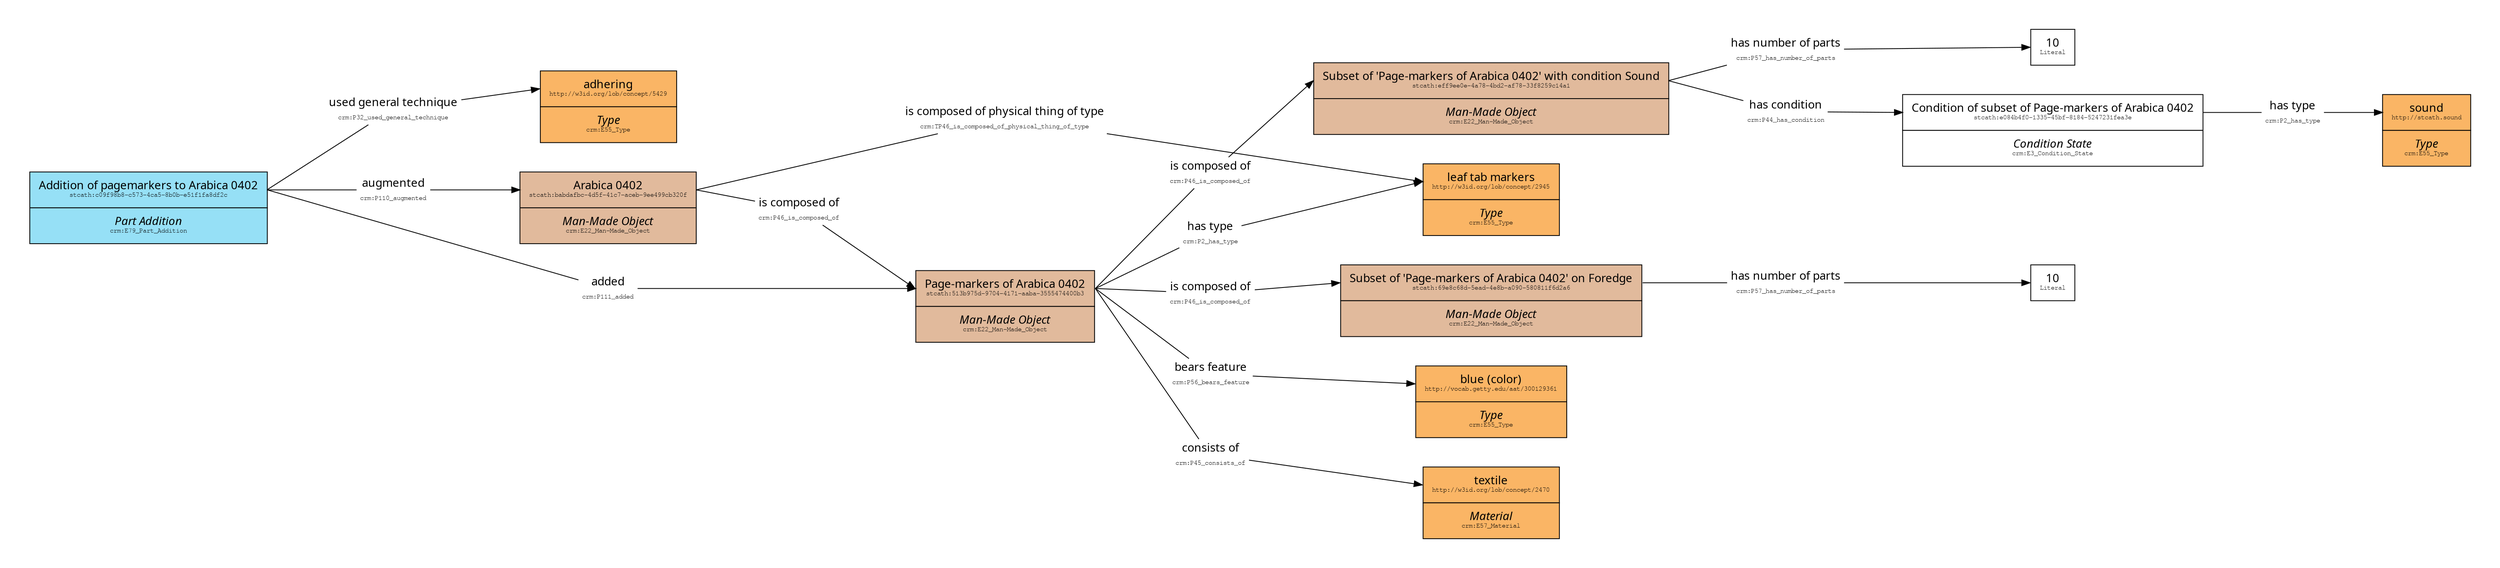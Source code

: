 // MS with page-markers
digraph {
	nodesep=0.5 pad=0.5 rankdir=LR ranksep=1 splines=line
	node [margin=0 penwidth=3.0 shape=none]
	httpsdataligatusorgukstcatherinesmsc09f98b8c5734ca58b0be51f1fa8df2chttpwwwcidoccrmorgcidoccrmP32_used_general_techniquehttpw3idorglobconcept5429 [label=<<TABLE BORDER="0" CELLBORDER="0"><TR><TD BGCOLOR = "white"><FONT FACE="Ubuntu">used general technique</FONT></TD></TR><TR><TD BGCOLOR = "white"><FONT FACE="FreeMono" POINT-SIZE="8">crm:P32_used_general_technique</FONT></TD></TR></TABLE>>]
	httpsdataligatusorgukstcatherinesmsc09f98b8c5734ca58b0be51f1fa8df2c:instance:e -> httpsdataligatusorgukstcatherinesmsc09f98b8c5734ca58b0be51f1fa8df2chttpwwwcidoccrmorgcidoccrmP32_used_general_techniquehttpw3idorglobconcept5429 [arrowhead=none]
	httpsdataligatusorgukstcatherinesmsc09f98b8c5734ca58b0be51f1fa8df2chttpwwwcidoccrmorgcidoccrmP32_used_general_techniquehttpw3idorglobconcept5429 -> httpw3idorglobconcept5429:instance:w
	httpsdataligatusorgukstcatherinesmsbabdafbc4d5f41c7aceb9ee499cb320fhttpwwwcidoccrmorgcidoccrmP46_is_composed_ofhttpsdataligatusorgukstcatherinesms513b975d97044171aaba3555474400b3 [label=<<TABLE BORDER="0" CELLBORDER="0"><TR><TD BGCOLOR = "white"><FONT FACE="Ubuntu">is composed of</FONT></TD></TR><TR><TD BGCOLOR = "white"><FONT FACE="FreeMono" POINT-SIZE="8">crm:P46_is_composed_of</FONT></TD></TR></TABLE>>]
	httpsdataligatusorgukstcatherinesmsbabdafbc4d5f41c7aceb9ee499cb320f:instance:e -> httpsdataligatusorgukstcatherinesmsbabdafbc4d5f41c7aceb9ee499cb320fhttpwwwcidoccrmorgcidoccrmP46_is_composed_ofhttpsdataligatusorgukstcatherinesms513b975d97044171aaba3555474400b3 [arrowhead=none]
	httpsdataligatusorgukstcatherinesmsbabdafbc4d5f41c7aceb9ee499cb320fhttpwwwcidoccrmorgcidoccrmP46_is_composed_ofhttpsdataligatusorgukstcatherinesms513b975d97044171aaba3555474400b3 -> httpsdataligatusorgukstcatherinesms513b975d97044171aaba3555474400b3:instance:w
	httpsdataligatusorgukstcatherinesmsc09f98b8c5734ca58b0be51f1fa8df2chttpwwwcidoccrmorgcidoccrmP110_augmentedhttpsdataligatusorgukstcatherinesmsbabdafbc4d5f41c7aceb9ee499cb320f [label=<<TABLE BORDER="0" CELLBORDER="0"><TR><TD BGCOLOR = "white"><FONT FACE="Ubuntu">augmented</FONT></TD></TR><TR><TD BGCOLOR = "white"><FONT FACE="FreeMono" POINT-SIZE="8">crm:P110_augmented</FONT></TD></TR></TABLE>>]
	httpsdataligatusorgukstcatherinesmsc09f98b8c5734ca58b0be51f1fa8df2c:instance:e -> httpsdataligatusorgukstcatherinesmsc09f98b8c5734ca58b0be51f1fa8df2chttpwwwcidoccrmorgcidoccrmP110_augmentedhttpsdataligatusorgukstcatherinesmsbabdafbc4d5f41c7aceb9ee499cb320f [arrowhead=none]
	httpsdataligatusorgukstcatherinesmsc09f98b8c5734ca58b0be51f1fa8df2chttpwwwcidoccrmorgcidoccrmP110_augmentedhttpsdataligatusorgukstcatherinesmsbabdafbc4d5f41c7aceb9ee499cb320f -> httpsdataligatusorgukstcatherinesmsbabdafbc4d5f41c7aceb9ee499cb320f:instance:w
	httpsdataligatusorgukstcatherinesmsbabdafbc4d5f41c7aceb9ee499cb320f [label=<<TABLE BORDER="0" CELLBORDER="1" CELLSPACING="0">                    <TR><TD PORT="instance" CELLPADDING="10" bgcolor="#E1BA9C"><FONT FACE="Ubuntu">Arabica 0402</FONT><BR /><FONT FACE="FreeMono" POINT-SIZE="8">stcath:babdafbc-4d5f-41c7-aceb-9ee499cb320f</FONT></TD></TR>                    <TR><TD PORT="class" CELLPADDING="10" bgcolor="#E1BA9C"><FONT FACE="Ubuntu"><I>Man-Made Object</I></FONT><BR /><FONT FACE="FreeMono" POINT-SIZE="8">crm:E22_Man-Made_Object</FONT></TD></TR>                    </TABLE>>]
	httpvocabgettyeduaat300129361 [label=<<TABLE BORDER="0" CELLBORDER="1" CELLSPACING="0">                    <TR><TD PORT="instance" CELLPADDING="10" bgcolor="#FAB565"><FONT FACE="Ubuntu">blue (color)</FONT><BR /><FONT FACE="FreeMono" POINT-SIZE="8">http://vocab.getty.edu/aat/300129361</FONT></TD></TR>                    <TR><TD PORT="class" CELLPADDING="10" bgcolor="#FAB565"><FONT FACE="Ubuntu"><I>Type</I></FONT><BR /><FONT FACE="FreeMono" POINT-SIZE="8">crm:E55_Type</FONT></TD></TR>                    </TABLE>>]
	httpsdataligatusorgukstcatherinesms513b975d97044171aaba3555474400b3httpwwwcidoccrmorgcidoccrmP46_is_composed_ofhttpsdataligatusorgukstcatherinesms69e8c68d5ead4e8ba090580811f6d2a6 [label=<<TABLE BORDER="0" CELLBORDER="0"><TR><TD BGCOLOR = "white"><FONT FACE="Ubuntu">is composed of</FONT></TD></TR><TR><TD BGCOLOR = "white"><FONT FACE="FreeMono" POINT-SIZE="8">crm:P46_is_composed_of</FONT></TD></TR></TABLE>>]
	httpsdataligatusorgukstcatherinesms513b975d97044171aaba3555474400b3:instance:e -> httpsdataligatusorgukstcatherinesms513b975d97044171aaba3555474400b3httpwwwcidoccrmorgcidoccrmP46_is_composed_ofhttpsdataligatusorgukstcatherinesms69e8c68d5ead4e8ba090580811f6d2a6 [arrowhead=none]
	httpsdataligatusorgukstcatherinesms513b975d97044171aaba3555474400b3httpwwwcidoccrmorgcidoccrmP46_is_composed_ofhttpsdataligatusorgukstcatherinesms69e8c68d5ead4e8ba090580811f6d2a6 -> httpsdataligatusorgukstcatherinesms69e8c68d5ead4e8ba090580811f6d2a6:instance:w
	httpw3idorglobconcept2470 [label=<<TABLE BORDER="0" CELLBORDER="1" CELLSPACING="0">                    <TR><TD PORT="instance" CELLPADDING="10" bgcolor="#FAB565"><FONT FACE="Ubuntu">textile</FONT><BR /><FONT FACE="FreeMono" POINT-SIZE="8">http://w3id.org/lob/concept/2470</FONT></TD></TR>                    <TR><TD PORT="class" CELLPADDING="10" bgcolor="#FAB565"><FONT FACE="Ubuntu"><I>Material</I></FONT><BR /><FONT FACE="FreeMono" POINT-SIZE="8">crm:E57_Material</FONT></TD></TR>                    </TABLE>>]
	httpsdataligatusorgukstcatherinesms513b975d97044171aaba3555474400b3httpwwwcidoccrmorgcidoccrmP56_bears_featurehttpvocabgettyeduaat300129361 [label=<<TABLE BORDER="0" CELLBORDER="0"><TR><TD BGCOLOR = "white"><FONT FACE="Ubuntu">bears feature</FONT></TD></TR><TR><TD BGCOLOR = "white"><FONT FACE="FreeMono" POINT-SIZE="8">crm:P56_bears_feature</FONT></TD></TR></TABLE>>]
	httpsdataligatusorgukstcatherinesms513b975d97044171aaba3555474400b3:instance:e -> httpsdataligatusorgukstcatherinesms513b975d97044171aaba3555474400b3httpwwwcidoccrmorgcidoccrmP56_bears_featurehttpvocabgettyeduaat300129361 [arrowhead=none]
	httpsdataligatusorgukstcatherinesms513b975d97044171aaba3555474400b3httpwwwcidoccrmorgcidoccrmP56_bears_featurehttpvocabgettyeduaat300129361 -> httpvocabgettyeduaat300129361:instance:w
	httpsdataligatusorgukstcatherinesms513b975d97044171aaba3555474400b3httpwwwcidoccrmorgcidoccrmP45_consists_ofhttpw3idorglobconcept2470 [label=<<TABLE BORDER="0" CELLBORDER="0"><TR><TD BGCOLOR = "white"><FONT FACE="Ubuntu">consists of</FONT></TD></TR><TR><TD BGCOLOR = "white"><FONT FACE="FreeMono" POINT-SIZE="8">crm:P45_consists_of</FONT></TD></TR></TABLE>>]
	httpsdataligatusorgukstcatherinesms513b975d97044171aaba3555474400b3:instance:e -> httpsdataligatusorgukstcatherinesms513b975d97044171aaba3555474400b3httpwwwcidoccrmorgcidoccrmP45_consists_ofhttpw3idorglobconcept2470 [arrowhead=none]
	httpsdataligatusorgukstcatherinesms513b975d97044171aaba3555474400b3httpwwwcidoccrmorgcidoccrmP45_consists_ofhttpw3idorglobconcept2470 -> httpw3idorglobconcept2470:instance:w
	httpsdataligatusorgukstcatherinesmseff9ee0e4a784bd2af7833f8259c14a1httpwwwcidoccrmorgcidoccrmP44_has_conditionhttpsdataligatusorgukstcatherinesmse084b4f0133545bf81845247231fea3e [label=<<TABLE BORDER="0" CELLBORDER="0"><TR><TD BGCOLOR = "white"><FONT FACE="Ubuntu">has condition</FONT></TD></TR><TR><TD BGCOLOR = "white"><FONT FACE="FreeMono" POINT-SIZE="8">crm:P44_has_condition</FONT></TD></TR></TABLE>>]
	httpsdataligatusorgukstcatherinesmseff9ee0e4a784bd2af7833f8259c14a1:instance:e -> httpsdataligatusorgukstcatherinesmseff9ee0e4a784bd2af7833f8259c14a1httpwwwcidoccrmorgcidoccrmP44_has_conditionhttpsdataligatusorgukstcatherinesmse084b4f0133545bf81845247231fea3e [arrowhead=none]
	httpsdataligatusorgukstcatherinesmseff9ee0e4a784bd2af7833f8259c14a1httpwwwcidoccrmorgcidoccrmP44_has_conditionhttpsdataligatusorgukstcatherinesmse084b4f0133545bf81845247231fea3e -> httpsdataligatusorgukstcatherinesmse084b4f0133545bf81845247231fea3e:instance:w
	httpw3idorglobconcept2945 [label=<<TABLE BORDER="0" CELLBORDER="1" CELLSPACING="0">                    <TR><TD PORT="instance" CELLPADDING="10" bgcolor="#FAB565"><FONT FACE="Ubuntu">leaf tab markers</FONT><BR /><FONT FACE="FreeMono" POINT-SIZE="8">http://w3id.org/lob/concept/2945</FONT></TD></TR>                    <TR><TD PORT="class" CELLPADDING="10" bgcolor="#FAB565"><FONT FACE="Ubuntu"><I>Type</I></FONT><BR /><FONT FACE="FreeMono" POINT-SIZE="8">crm:E55_Type</FONT></TD></TR>                    </TABLE>>]
	httpsdataligatusorgukstcatherinesmse084b4f0133545bf81845247231fea3ehttpwwwcidoccrmorgcidoccrmP2_has_typehttpstcathsound [label=<<TABLE BORDER="0" CELLBORDER="0"><TR><TD BGCOLOR = "white"><FONT FACE="Ubuntu">has type</FONT></TD></TR><TR><TD BGCOLOR = "white"><FONT FACE="FreeMono" POINT-SIZE="8">crm:P2_has_type</FONT></TD></TR></TABLE>>]
	httpsdataligatusorgukstcatherinesmse084b4f0133545bf81845247231fea3e:instance:e -> httpsdataligatusorgukstcatherinesmse084b4f0133545bf81845247231fea3ehttpwwwcidoccrmorgcidoccrmP2_has_typehttpstcathsound [arrowhead=none]
	httpsdataligatusorgukstcatherinesmse084b4f0133545bf81845247231fea3ehttpwwwcidoccrmorgcidoccrmP2_has_typehttpstcathsound -> httpstcathsound:instance:w
	httpstcathsound [label=<<TABLE BORDER="0" CELLBORDER="1" CELLSPACING="0">                    <TR><TD PORT="instance" CELLPADDING="10" bgcolor="#FAB565"><FONT FACE="Ubuntu">sound</FONT><BR /><FONT FACE="FreeMono" POINT-SIZE="8">http://stcath.sound</FONT></TD></TR>                    <TR><TD PORT="class" CELLPADDING="10" bgcolor="#FAB565"><FONT FACE="Ubuntu"><I>Type</I></FONT><BR /><FONT FACE="FreeMono" POINT-SIZE="8">crm:E55_Type</FONT></TD></TR>                    </TABLE>>]
	httpsdataligatusorgukstcatherinesmse084b4f0133545bf81845247231fea3e [label=<<TABLE BORDER="0" CELLBORDER="1" CELLSPACING="0">                    <TR><TD PORT="instance" CELLPADDING="10" bgcolor="#ffffff"><FONT FACE="Ubuntu">Condition of subset of Page-markers of Arabica 0402</FONT><BR /><FONT FACE="FreeMono" POINT-SIZE="8">stcath:e084b4f0-1335-45bf-8184-5247231fea3e</FONT></TD></TR>                    <TR><TD PORT="class" CELLPADDING="10" bgcolor="#ffffff"><FONT FACE="Ubuntu"><I>Condition State</I></FONT><BR /><FONT FACE="FreeMono" POINT-SIZE="8">crm:E3_Condition_State</FONT></TD></TR>                    </TABLE>>]
	b2ac999c0eba4bc8b0a82f4869201a79 [label=<<TABLE BORDER="0" CELLBORDER="1" CELLSPACING="0">                        <TR><TD PORT="instance" CELLPADDING="10" bgcolor="white"><FONT FACE="Ubuntu">10</FONT><BR /><FONT FACE="FreeMono" POINT-SIZE="8">Literal</FONT></TD></TR>                        </TABLE>>]
	httpsdataligatusorgukstcatherinesms69e8c68d5ead4e8ba090580811f6d2a6httpwwwcidoccrmorgcidoccrmP57_has_number_of_partsb2ac999c0eba4bc8b0a82f4869201a79 [label=<<TABLE BORDER="0" CELLBORDER="0"><TR><TD BGCOLOR = "white"><FONT FACE="Ubuntu">has number of parts</FONT></TD></TR><TR><TD BGCOLOR = "white"><FONT FACE="FreeMono" POINT-SIZE="8">crm:P57_has_number_of_parts</FONT></TD></TR></TABLE>>]
	httpsdataligatusorgukstcatherinesms69e8c68d5ead4e8ba090580811f6d2a6:instance:e -> httpsdataligatusorgukstcatherinesms69e8c68d5ead4e8ba090580811f6d2a6httpwwwcidoccrmorgcidoccrmP57_has_number_of_partsb2ac999c0eba4bc8b0a82f4869201a79 [arrowhead=none]
	httpsdataligatusorgukstcatherinesms69e8c68d5ead4e8ba090580811f6d2a6httpwwwcidoccrmorgcidoccrmP57_has_number_of_partsb2ac999c0eba4bc8b0a82f4869201a79 -> b2ac999c0eba4bc8b0a82f4869201a79:instance:w
	httpsdataligatusorgukstcatherinesms513b975d97044171aaba3555474400b3 [label=<<TABLE BORDER="0" CELLBORDER="1" CELLSPACING="0">                    <TR><TD PORT="instance" CELLPADDING="10" bgcolor="#E1BA9C"><FONT FACE="Ubuntu">Page-markers of Arabica 0402</FONT><BR /><FONT FACE="FreeMono" POINT-SIZE="8">stcath:513b975d-9704-4171-aaba-3555474400b3</FONT></TD></TR>                    <TR><TD PORT="class" CELLPADDING="10" bgcolor="#E1BA9C"><FONT FACE="Ubuntu"><I>Man-Made Object</I></FONT><BR /><FONT FACE="FreeMono" POINT-SIZE="8">crm:E22_Man-Made_Object</FONT></TD></TR>                    </TABLE>>]
	"43207cb82ee8474d823cc51a96885be0" [label=<<TABLE BORDER="0" CELLBORDER="1" CELLSPACING="0">                        <TR><TD PORT="instance" CELLPADDING="10" bgcolor="white"><FONT FACE="Ubuntu">10</FONT><BR /><FONT FACE="FreeMono" POINT-SIZE="8">Literal</FONT></TD></TR>                        </TABLE>>]
	httpsdataligatusorgukstcatherinesmseff9ee0e4a784bd2af7833f8259c14a1httpwwwcidoccrmorgcidoccrmP57_has_number_of_parts43207cb82ee8474d823cc51a96885be0 [label=<<TABLE BORDER="0" CELLBORDER="0"><TR><TD BGCOLOR = "white"><FONT FACE="Ubuntu">has number of parts</FONT></TD></TR><TR><TD BGCOLOR = "white"><FONT FACE="FreeMono" POINT-SIZE="8">crm:P57_has_number_of_parts</FONT></TD></TR></TABLE>>]
	httpsdataligatusorgukstcatherinesmseff9ee0e4a784bd2af7833f8259c14a1:instance:e -> httpsdataligatusorgukstcatherinesmseff9ee0e4a784bd2af7833f8259c14a1httpwwwcidoccrmorgcidoccrmP57_has_number_of_parts43207cb82ee8474d823cc51a96885be0 [arrowhead=none]
	httpsdataligatusorgukstcatherinesmseff9ee0e4a784bd2af7833f8259c14a1httpwwwcidoccrmorgcidoccrmP57_has_number_of_parts43207cb82ee8474d823cc51a96885be0 -> "43207cb82ee8474d823cc51a96885be0":instance:w
	httpw3idorglobconcept5429 [label=<<TABLE BORDER="0" CELLBORDER="1" CELLSPACING="0">                    <TR><TD PORT="instance" CELLPADDING="10" bgcolor="#FAB565"><FONT FACE="Ubuntu">adhering</FONT><BR /><FONT FACE="FreeMono" POINT-SIZE="8">http://w3id.org/lob/concept/5429</FONT></TD></TR>                    <TR><TD PORT="class" CELLPADDING="10" bgcolor="#FAB565"><FONT FACE="Ubuntu"><I>Type</I></FONT><BR /><FONT FACE="FreeMono" POINT-SIZE="8">crm:E55_Type</FONT></TD></TR>                    </TABLE>>]
	httpsdataligatusorgukstcatherinesmsc09f98b8c5734ca58b0be51f1fa8df2c [label=<<TABLE BORDER="0" CELLBORDER="1" CELLSPACING="0">                    <TR><TD PORT="instance" CELLPADDING="10" bgcolor="#96e0f6"><FONT FACE="Ubuntu">Addition of pagemarkers to Arabica 0402</FONT><BR /><FONT FACE="FreeMono" POINT-SIZE="8">stcath:c09f98b8-c573-4ca5-8b0b-e51f1fa8df2c</FONT></TD></TR>                    <TR><TD PORT="class" CELLPADDING="10" bgcolor="#96e0f6"><FONT FACE="Ubuntu"><I>Part Addition</I></FONT><BR /><FONT FACE="FreeMono" POINT-SIZE="8">crm:E79_Part_Addition</FONT></TD></TR>                    </TABLE>>]
	httpsdataligatusorgukstcatherinesmsbabdafbc4d5f41c7aceb9ee499cb320fhttpwwwcidoccrmorgcidoccrmTP46_is_composed_of_physical_thing_of_typehttpw3idorglobconcept2945 [label=<<TABLE BORDER="0" CELLBORDER="0"><TR><TD BGCOLOR = "white"><FONT FACE="Ubuntu">is composed of physical thing of type</FONT></TD></TR><TR><TD BGCOLOR = "white"><FONT FACE="FreeMono" POINT-SIZE="8">crm:TP46_is_composed_of_physical_thing_of_type</FONT></TD></TR></TABLE>>]
	httpsdataligatusorgukstcatherinesmsbabdafbc4d5f41c7aceb9ee499cb320f:instance:e -> httpsdataligatusorgukstcatherinesmsbabdafbc4d5f41c7aceb9ee499cb320fhttpwwwcidoccrmorgcidoccrmTP46_is_composed_of_physical_thing_of_typehttpw3idorglobconcept2945 [arrowhead=none]
	httpsdataligatusorgukstcatherinesmsbabdafbc4d5f41c7aceb9ee499cb320fhttpwwwcidoccrmorgcidoccrmTP46_is_composed_of_physical_thing_of_typehttpw3idorglobconcept2945 -> httpw3idorglobconcept2945:instance:w
	httpsdataligatusorgukstcatherinesmseff9ee0e4a784bd2af7833f8259c14a1 [label=<<TABLE BORDER="0" CELLBORDER="1" CELLSPACING="0">                    <TR><TD PORT="instance" CELLPADDING="10" bgcolor="#E1BA9C"><FONT FACE="Ubuntu">Subset of 'Page-markers of Arabica 0402' with condition Sound</FONT><BR /><FONT FACE="FreeMono" POINT-SIZE="8">stcath:eff9ee0e-4a78-4bd2-af78-33f8259c14a1</FONT></TD></TR>                    <TR><TD PORT="class" CELLPADDING="10" bgcolor="#E1BA9C"><FONT FACE="Ubuntu"><I>Man-Made Object</I></FONT><BR /><FONT FACE="FreeMono" POINT-SIZE="8">crm:E22_Man-Made_Object</FONT></TD></TR>                    </TABLE>>]
	httpsdataligatusorgukstcatherinesmsc09f98b8c5734ca58b0be51f1fa8df2chttpwwwcidoccrmorgcidoccrmP111_addedhttpsdataligatusorgukstcatherinesms513b975d97044171aaba3555474400b3 [label=<<TABLE BORDER="0" CELLBORDER="0"><TR><TD BGCOLOR = "white"><FONT FACE="Ubuntu">added</FONT></TD></TR><TR><TD BGCOLOR = "white"><FONT FACE="FreeMono" POINT-SIZE="8">crm:P111_added</FONT></TD></TR></TABLE>>]
	httpsdataligatusorgukstcatherinesmsc09f98b8c5734ca58b0be51f1fa8df2c:instance:e -> httpsdataligatusorgukstcatherinesmsc09f98b8c5734ca58b0be51f1fa8df2chttpwwwcidoccrmorgcidoccrmP111_addedhttpsdataligatusorgukstcatherinesms513b975d97044171aaba3555474400b3 [arrowhead=none]
	httpsdataligatusorgukstcatherinesmsc09f98b8c5734ca58b0be51f1fa8df2chttpwwwcidoccrmorgcidoccrmP111_addedhttpsdataligatusorgukstcatherinesms513b975d97044171aaba3555474400b3 -> httpsdataligatusorgukstcatherinesms513b975d97044171aaba3555474400b3:instance:w
	httpsdataligatusorgukstcatherinesms513b975d97044171aaba3555474400b3httpwwwcidoccrmorgcidoccrmP46_is_composed_ofhttpsdataligatusorgukstcatherinesmseff9ee0e4a784bd2af7833f8259c14a1 [label=<<TABLE BORDER="0" CELLBORDER="0"><TR><TD BGCOLOR = "white"><FONT FACE="Ubuntu">is composed of</FONT></TD></TR><TR><TD BGCOLOR = "white"><FONT FACE="FreeMono" POINT-SIZE="8">crm:P46_is_composed_of</FONT></TD></TR></TABLE>>]
	httpsdataligatusorgukstcatherinesms513b975d97044171aaba3555474400b3:instance:e -> httpsdataligatusorgukstcatherinesms513b975d97044171aaba3555474400b3httpwwwcidoccrmorgcidoccrmP46_is_composed_ofhttpsdataligatusorgukstcatherinesmseff9ee0e4a784bd2af7833f8259c14a1 [arrowhead=none]
	httpsdataligatusorgukstcatherinesms513b975d97044171aaba3555474400b3httpwwwcidoccrmorgcidoccrmP46_is_composed_ofhttpsdataligatusorgukstcatherinesmseff9ee0e4a784bd2af7833f8259c14a1 -> httpsdataligatusorgukstcatherinesmseff9ee0e4a784bd2af7833f8259c14a1:instance:w
	httpsdataligatusorgukstcatherinesms69e8c68d5ead4e8ba090580811f6d2a6 [label=<<TABLE BORDER="0" CELLBORDER="1" CELLSPACING="0">                    <TR><TD PORT="instance" CELLPADDING="10" bgcolor="#E1BA9C"><FONT FACE="Ubuntu">Subset of 'Page-markers of Arabica 0402' on Foredge</FONT><BR /><FONT FACE="FreeMono" POINT-SIZE="8">stcath:69e8c68d-5ead-4e8b-a090-580811f6d2a6</FONT></TD></TR>                    <TR><TD PORT="class" CELLPADDING="10" bgcolor="#E1BA9C"><FONT FACE="Ubuntu"><I>Man-Made Object</I></FONT><BR /><FONT FACE="FreeMono" POINT-SIZE="8">crm:E22_Man-Made_Object</FONT></TD></TR>                    </TABLE>>]
	httpsdataligatusorgukstcatherinesms513b975d97044171aaba3555474400b3httpwwwcidoccrmorgcidoccrmP2_has_typehttpw3idorglobconcept2945 [label=<<TABLE BORDER="0" CELLBORDER="0"><TR><TD BGCOLOR = "white"><FONT FACE="Ubuntu">has type</FONT></TD></TR><TR><TD BGCOLOR = "white"><FONT FACE="FreeMono" POINT-SIZE="8">crm:P2_has_type</FONT></TD></TR></TABLE>>]
	httpsdataligatusorgukstcatherinesms513b975d97044171aaba3555474400b3:instance:e -> httpsdataligatusorgukstcatherinesms513b975d97044171aaba3555474400b3httpwwwcidoccrmorgcidoccrmP2_has_typehttpw3idorglobconcept2945 [arrowhead=none]
	httpsdataligatusorgukstcatherinesms513b975d97044171aaba3555474400b3httpwwwcidoccrmorgcidoccrmP2_has_typehttpw3idorglobconcept2945 -> httpw3idorglobconcept2945:instance:w
}
